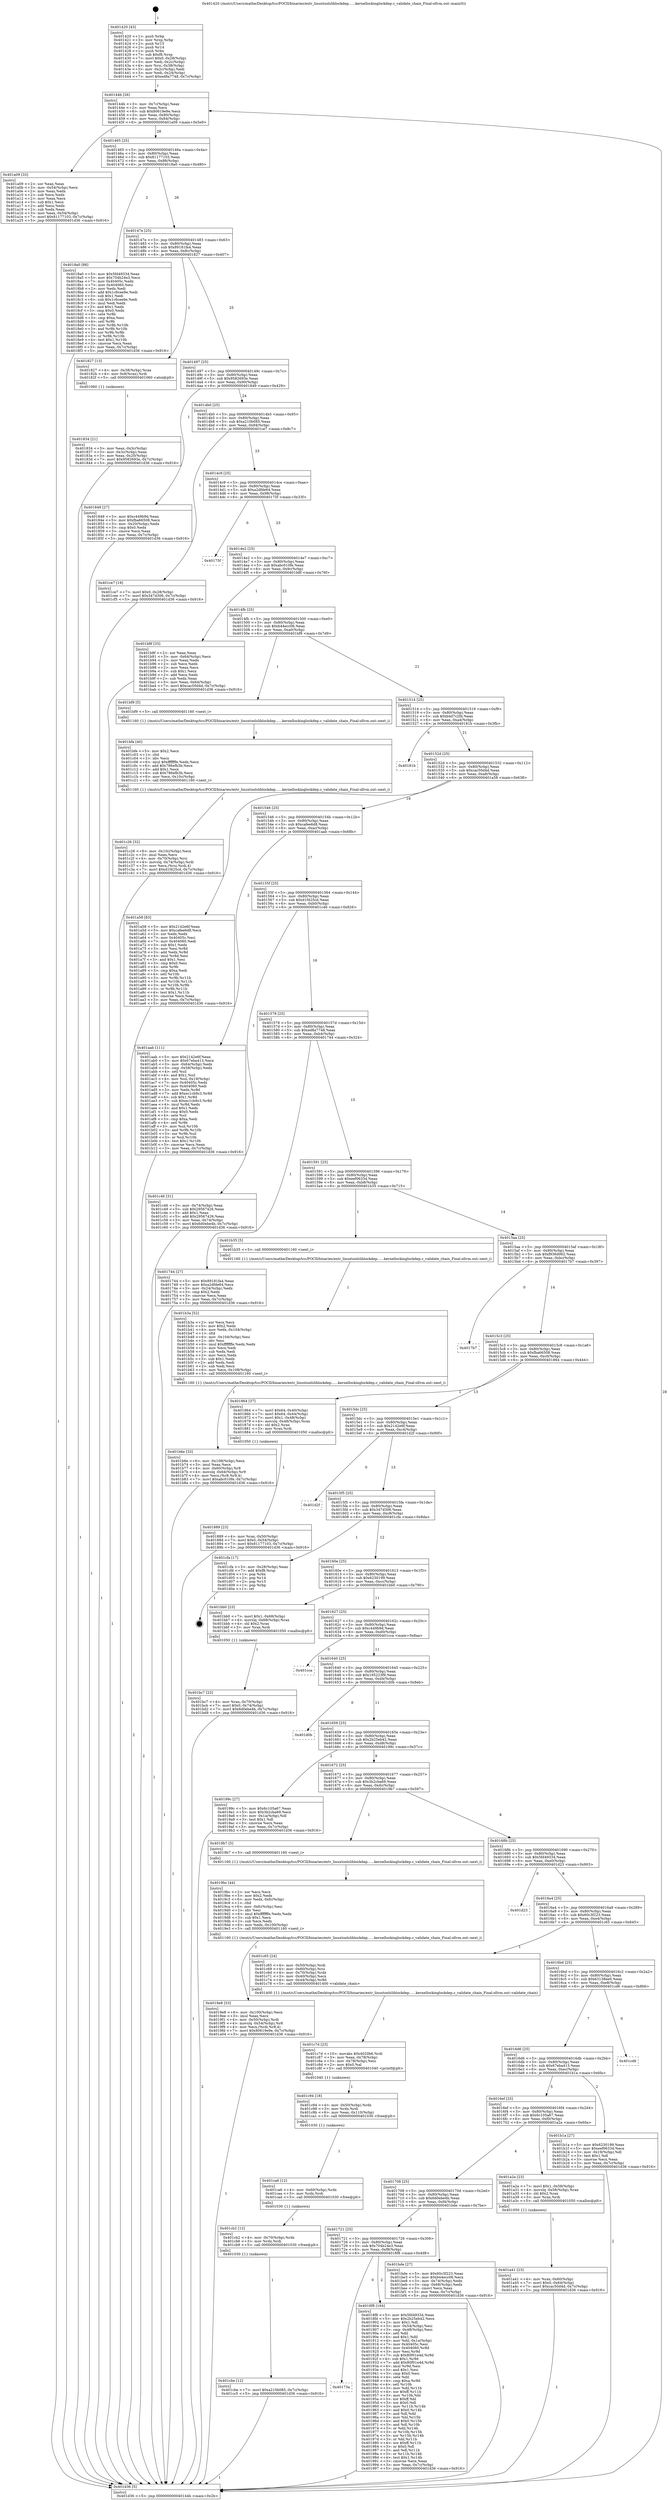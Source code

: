 digraph "0x401420" {
  label = "0x401420 (/mnt/c/Users/mathe/Desktop/tcc/POCII/binaries/extr_linuxtoolsliblockdep......kernellockinglockdep.c_validate_chain_Final-ollvm.out::main(0))"
  labelloc = "t"
  node[shape=record]

  Entry [label="",width=0.3,height=0.3,shape=circle,fillcolor=black,style=filled]
  "0x40144b" [label="{
     0x40144b [26]\l
     | [instrs]\l
     &nbsp;&nbsp;0x40144b \<+3\>: mov -0x7c(%rbp),%eax\l
     &nbsp;&nbsp;0x40144e \<+2\>: mov %eax,%ecx\l
     &nbsp;&nbsp;0x401450 \<+6\>: sub $0x80619e9e,%ecx\l
     &nbsp;&nbsp;0x401456 \<+3\>: mov %eax,-0x80(%rbp)\l
     &nbsp;&nbsp;0x401459 \<+6\>: mov %ecx,-0x84(%rbp)\l
     &nbsp;&nbsp;0x40145f \<+6\>: je 0000000000401a09 \<main+0x5e9\>\l
  }"]
  "0x401a09" [label="{
     0x401a09 [33]\l
     | [instrs]\l
     &nbsp;&nbsp;0x401a09 \<+2\>: xor %eax,%eax\l
     &nbsp;&nbsp;0x401a0b \<+3\>: mov -0x54(%rbp),%ecx\l
     &nbsp;&nbsp;0x401a0e \<+2\>: mov %eax,%edx\l
     &nbsp;&nbsp;0x401a10 \<+2\>: sub %ecx,%edx\l
     &nbsp;&nbsp;0x401a12 \<+2\>: mov %eax,%ecx\l
     &nbsp;&nbsp;0x401a14 \<+3\>: sub $0x1,%ecx\l
     &nbsp;&nbsp;0x401a17 \<+2\>: add %ecx,%edx\l
     &nbsp;&nbsp;0x401a19 \<+2\>: sub %edx,%eax\l
     &nbsp;&nbsp;0x401a1b \<+3\>: mov %eax,-0x54(%rbp)\l
     &nbsp;&nbsp;0x401a1e \<+7\>: movl $0x81177103,-0x7c(%rbp)\l
     &nbsp;&nbsp;0x401a25 \<+5\>: jmp 0000000000401d36 \<main+0x916\>\l
  }"]
  "0x401465" [label="{
     0x401465 [25]\l
     | [instrs]\l
     &nbsp;&nbsp;0x401465 \<+5\>: jmp 000000000040146a \<main+0x4a\>\l
     &nbsp;&nbsp;0x40146a \<+3\>: mov -0x80(%rbp),%eax\l
     &nbsp;&nbsp;0x40146d \<+5\>: sub $0x81177103,%eax\l
     &nbsp;&nbsp;0x401472 \<+6\>: mov %eax,-0x88(%rbp)\l
     &nbsp;&nbsp;0x401478 \<+6\>: je 00000000004018a0 \<main+0x480\>\l
  }"]
  Exit [label="",width=0.3,height=0.3,shape=circle,fillcolor=black,style=filled,peripheries=2]
  "0x4018a0" [label="{
     0x4018a0 [88]\l
     | [instrs]\l
     &nbsp;&nbsp;0x4018a0 \<+5\>: mov $0x5fd49334,%eax\l
     &nbsp;&nbsp;0x4018a5 \<+5\>: mov $0x704b24e3,%ecx\l
     &nbsp;&nbsp;0x4018aa \<+7\>: mov 0x40405c,%edx\l
     &nbsp;&nbsp;0x4018b1 \<+7\>: mov 0x404060,%esi\l
     &nbsp;&nbsp;0x4018b8 \<+2\>: mov %edx,%edi\l
     &nbsp;&nbsp;0x4018ba \<+6\>: add $0x1c6cee9e,%edi\l
     &nbsp;&nbsp;0x4018c0 \<+3\>: sub $0x1,%edi\l
     &nbsp;&nbsp;0x4018c3 \<+6\>: sub $0x1c6cee9e,%edi\l
     &nbsp;&nbsp;0x4018c9 \<+3\>: imul %edi,%edx\l
     &nbsp;&nbsp;0x4018cc \<+3\>: and $0x1,%edx\l
     &nbsp;&nbsp;0x4018cf \<+3\>: cmp $0x0,%edx\l
     &nbsp;&nbsp;0x4018d2 \<+4\>: sete %r8b\l
     &nbsp;&nbsp;0x4018d6 \<+3\>: cmp $0xa,%esi\l
     &nbsp;&nbsp;0x4018d9 \<+4\>: setl %r9b\l
     &nbsp;&nbsp;0x4018dd \<+3\>: mov %r8b,%r10b\l
     &nbsp;&nbsp;0x4018e0 \<+3\>: and %r9b,%r10b\l
     &nbsp;&nbsp;0x4018e3 \<+3\>: xor %r9b,%r8b\l
     &nbsp;&nbsp;0x4018e6 \<+3\>: or %r8b,%r10b\l
     &nbsp;&nbsp;0x4018e9 \<+4\>: test $0x1,%r10b\l
     &nbsp;&nbsp;0x4018ed \<+3\>: cmovne %ecx,%eax\l
     &nbsp;&nbsp;0x4018f0 \<+3\>: mov %eax,-0x7c(%rbp)\l
     &nbsp;&nbsp;0x4018f3 \<+5\>: jmp 0000000000401d36 \<main+0x916\>\l
  }"]
  "0x40147e" [label="{
     0x40147e [25]\l
     | [instrs]\l
     &nbsp;&nbsp;0x40147e \<+5\>: jmp 0000000000401483 \<main+0x63\>\l
     &nbsp;&nbsp;0x401483 \<+3\>: mov -0x80(%rbp),%eax\l
     &nbsp;&nbsp;0x401486 \<+5\>: sub $0x89181fa4,%eax\l
     &nbsp;&nbsp;0x40148b \<+6\>: mov %eax,-0x8c(%rbp)\l
     &nbsp;&nbsp;0x401491 \<+6\>: je 0000000000401827 \<main+0x407\>\l
  }"]
  "0x401cbe" [label="{
     0x401cbe [12]\l
     | [instrs]\l
     &nbsp;&nbsp;0x401cbe \<+7\>: movl $0xa210b085,-0x7c(%rbp)\l
     &nbsp;&nbsp;0x401cc5 \<+5\>: jmp 0000000000401d36 \<main+0x916\>\l
  }"]
  "0x401827" [label="{
     0x401827 [13]\l
     | [instrs]\l
     &nbsp;&nbsp;0x401827 \<+4\>: mov -0x38(%rbp),%rax\l
     &nbsp;&nbsp;0x40182b \<+4\>: mov 0x8(%rax),%rdi\l
     &nbsp;&nbsp;0x40182f \<+5\>: call 0000000000401060 \<atoi@plt\>\l
     | [calls]\l
     &nbsp;&nbsp;0x401060 \{1\} (unknown)\l
  }"]
  "0x401497" [label="{
     0x401497 [25]\l
     | [instrs]\l
     &nbsp;&nbsp;0x401497 \<+5\>: jmp 000000000040149c \<main+0x7c\>\l
     &nbsp;&nbsp;0x40149c \<+3\>: mov -0x80(%rbp),%eax\l
     &nbsp;&nbsp;0x40149f \<+5\>: sub $0x9582693e,%eax\l
     &nbsp;&nbsp;0x4014a4 \<+6\>: mov %eax,-0x90(%rbp)\l
     &nbsp;&nbsp;0x4014aa \<+6\>: je 0000000000401849 \<main+0x429\>\l
  }"]
  "0x401cb2" [label="{
     0x401cb2 [12]\l
     | [instrs]\l
     &nbsp;&nbsp;0x401cb2 \<+4\>: mov -0x70(%rbp),%rdx\l
     &nbsp;&nbsp;0x401cb6 \<+3\>: mov %rdx,%rdi\l
     &nbsp;&nbsp;0x401cb9 \<+5\>: call 0000000000401030 \<free@plt\>\l
     | [calls]\l
     &nbsp;&nbsp;0x401030 \{1\} (unknown)\l
  }"]
  "0x401849" [label="{
     0x401849 [27]\l
     | [instrs]\l
     &nbsp;&nbsp;0x401849 \<+5\>: mov $0xc449b9d,%eax\l
     &nbsp;&nbsp;0x40184e \<+5\>: mov $0xfba66508,%ecx\l
     &nbsp;&nbsp;0x401853 \<+3\>: mov -0x20(%rbp),%edx\l
     &nbsp;&nbsp;0x401856 \<+3\>: cmp $0x0,%edx\l
     &nbsp;&nbsp;0x401859 \<+3\>: cmove %ecx,%eax\l
     &nbsp;&nbsp;0x40185c \<+3\>: mov %eax,-0x7c(%rbp)\l
     &nbsp;&nbsp;0x40185f \<+5\>: jmp 0000000000401d36 \<main+0x916\>\l
  }"]
  "0x4014b0" [label="{
     0x4014b0 [25]\l
     | [instrs]\l
     &nbsp;&nbsp;0x4014b0 \<+5\>: jmp 00000000004014b5 \<main+0x95\>\l
     &nbsp;&nbsp;0x4014b5 \<+3\>: mov -0x80(%rbp),%eax\l
     &nbsp;&nbsp;0x4014b8 \<+5\>: sub $0xa210b085,%eax\l
     &nbsp;&nbsp;0x4014bd \<+6\>: mov %eax,-0x94(%rbp)\l
     &nbsp;&nbsp;0x4014c3 \<+6\>: je 0000000000401ce7 \<main+0x8c7\>\l
  }"]
  "0x401ca6" [label="{
     0x401ca6 [12]\l
     | [instrs]\l
     &nbsp;&nbsp;0x401ca6 \<+4\>: mov -0x60(%rbp),%rdx\l
     &nbsp;&nbsp;0x401caa \<+3\>: mov %rdx,%rdi\l
     &nbsp;&nbsp;0x401cad \<+5\>: call 0000000000401030 \<free@plt\>\l
     | [calls]\l
     &nbsp;&nbsp;0x401030 \{1\} (unknown)\l
  }"]
  "0x401ce7" [label="{
     0x401ce7 [19]\l
     | [instrs]\l
     &nbsp;&nbsp;0x401ce7 \<+7\>: movl $0x0,-0x28(%rbp)\l
     &nbsp;&nbsp;0x401cee \<+7\>: movl $0x347d306,-0x7c(%rbp)\l
     &nbsp;&nbsp;0x401cf5 \<+5\>: jmp 0000000000401d36 \<main+0x916\>\l
  }"]
  "0x4014c9" [label="{
     0x4014c9 [25]\l
     | [instrs]\l
     &nbsp;&nbsp;0x4014c9 \<+5\>: jmp 00000000004014ce \<main+0xae\>\l
     &nbsp;&nbsp;0x4014ce \<+3\>: mov -0x80(%rbp),%eax\l
     &nbsp;&nbsp;0x4014d1 \<+5\>: sub $0xa2dfde64,%eax\l
     &nbsp;&nbsp;0x4014d6 \<+6\>: mov %eax,-0x98(%rbp)\l
     &nbsp;&nbsp;0x4014dc \<+6\>: je 000000000040175f \<main+0x33f\>\l
  }"]
  "0x401c94" [label="{
     0x401c94 [18]\l
     | [instrs]\l
     &nbsp;&nbsp;0x401c94 \<+4\>: mov -0x50(%rbp),%rdx\l
     &nbsp;&nbsp;0x401c98 \<+3\>: mov %rdx,%rdi\l
     &nbsp;&nbsp;0x401c9b \<+6\>: mov %eax,-0x110(%rbp)\l
     &nbsp;&nbsp;0x401ca1 \<+5\>: call 0000000000401030 \<free@plt\>\l
     | [calls]\l
     &nbsp;&nbsp;0x401030 \{1\} (unknown)\l
  }"]
  "0x40175f" [label="{
     0x40175f\l
  }", style=dashed]
  "0x4014e2" [label="{
     0x4014e2 [25]\l
     | [instrs]\l
     &nbsp;&nbsp;0x4014e2 \<+5\>: jmp 00000000004014e7 \<main+0xc7\>\l
     &nbsp;&nbsp;0x4014e7 \<+3\>: mov -0x80(%rbp),%eax\l
     &nbsp;&nbsp;0x4014ea \<+5\>: sub $0xabc010fe,%eax\l
     &nbsp;&nbsp;0x4014ef \<+6\>: mov %eax,-0x9c(%rbp)\l
     &nbsp;&nbsp;0x4014f5 \<+6\>: je 0000000000401b8f \<main+0x76f\>\l
  }"]
  "0x401c7d" [label="{
     0x401c7d [23]\l
     | [instrs]\l
     &nbsp;&nbsp;0x401c7d \<+10\>: movabs $0x4020b6,%rdi\l
     &nbsp;&nbsp;0x401c87 \<+3\>: mov %eax,-0x78(%rbp)\l
     &nbsp;&nbsp;0x401c8a \<+3\>: mov -0x78(%rbp),%esi\l
     &nbsp;&nbsp;0x401c8d \<+2\>: mov $0x0,%al\l
     &nbsp;&nbsp;0x401c8f \<+5\>: call 0000000000401040 \<printf@plt\>\l
     | [calls]\l
     &nbsp;&nbsp;0x401040 \{1\} (unknown)\l
  }"]
  "0x401b8f" [label="{
     0x401b8f [33]\l
     | [instrs]\l
     &nbsp;&nbsp;0x401b8f \<+2\>: xor %eax,%eax\l
     &nbsp;&nbsp;0x401b91 \<+3\>: mov -0x64(%rbp),%ecx\l
     &nbsp;&nbsp;0x401b94 \<+2\>: mov %eax,%edx\l
     &nbsp;&nbsp;0x401b96 \<+2\>: sub %ecx,%edx\l
     &nbsp;&nbsp;0x401b98 \<+2\>: mov %eax,%ecx\l
     &nbsp;&nbsp;0x401b9a \<+3\>: sub $0x1,%ecx\l
     &nbsp;&nbsp;0x401b9d \<+2\>: add %ecx,%edx\l
     &nbsp;&nbsp;0x401b9f \<+2\>: sub %edx,%eax\l
     &nbsp;&nbsp;0x401ba1 \<+3\>: mov %eax,-0x64(%rbp)\l
     &nbsp;&nbsp;0x401ba4 \<+7\>: movl $0xcac50d4d,-0x7c(%rbp)\l
     &nbsp;&nbsp;0x401bab \<+5\>: jmp 0000000000401d36 \<main+0x916\>\l
  }"]
  "0x4014fb" [label="{
     0x4014fb [25]\l
     | [instrs]\l
     &nbsp;&nbsp;0x4014fb \<+5\>: jmp 0000000000401500 \<main+0xe0\>\l
     &nbsp;&nbsp;0x401500 \<+3\>: mov -0x80(%rbp),%eax\l
     &nbsp;&nbsp;0x401503 \<+5\>: sub $0xb44ecc06,%eax\l
     &nbsp;&nbsp;0x401508 \<+6\>: mov %eax,-0xa0(%rbp)\l
     &nbsp;&nbsp;0x40150e \<+6\>: je 0000000000401bf9 \<main+0x7d9\>\l
  }"]
  "0x401c26" [label="{
     0x401c26 [32]\l
     | [instrs]\l
     &nbsp;&nbsp;0x401c26 \<+6\>: mov -0x10c(%rbp),%ecx\l
     &nbsp;&nbsp;0x401c2c \<+3\>: imul %eax,%ecx\l
     &nbsp;&nbsp;0x401c2f \<+4\>: mov -0x70(%rbp),%rsi\l
     &nbsp;&nbsp;0x401c33 \<+4\>: movslq -0x74(%rbp),%rdi\l
     &nbsp;&nbsp;0x401c37 \<+3\>: mov %ecx,(%rsi,%rdi,4)\l
     &nbsp;&nbsp;0x401c3a \<+7\>: movl $0xd1f425cd,-0x7c(%rbp)\l
     &nbsp;&nbsp;0x401c41 \<+5\>: jmp 0000000000401d36 \<main+0x916\>\l
  }"]
  "0x401bf9" [label="{
     0x401bf9 [5]\l
     | [instrs]\l
     &nbsp;&nbsp;0x401bf9 \<+5\>: call 0000000000401160 \<next_i\>\l
     | [calls]\l
     &nbsp;&nbsp;0x401160 \{1\} (/mnt/c/Users/mathe/Desktop/tcc/POCII/binaries/extr_linuxtoolsliblockdep......kernellockinglockdep.c_validate_chain_Final-ollvm.out::next_i)\l
  }"]
  "0x401514" [label="{
     0x401514 [25]\l
     | [instrs]\l
     &nbsp;&nbsp;0x401514 \<+5\>: jmp 0000000000401519 \<main+0xf9\>\l
     &nbsp;&nbsp;0x401519 \<+3\>: mov -0x80(%rbp),%eax\l
     &nbsp;&nbsp;0x40151c \<+5\>: sub $0xb4d7c2fd,%eax\l
     &nbsp;&nbsp;0x401521 \<+6\>: mov %eax,-0xa4(%rbp)\l
     &nbsp;&nbsp;0x401527 \<+6\>: je 000000000040181b \<main+0x3fb\>\l
  }"]
  "0x401bfe" [label="{
     0x401bfe [40]\l
     | [instrs]\l
     &nbsp;&nbsp;0x401bfe \<+5\>: mov $0x2,%ecx\l
     &nbsp;&nbsp;0x401c03 \<+1\>: cltd\l
     &nbsp;&nbsp;0x401c04 \<+2\>: idiv %ecx\l
     &nbsp;&nbsp;0x401c06 \<+6\>: imul $0xfffffffe,%edx,%ecx\l
     &nbsp;&nbsp;0x401c0c \<+6\>: add $0x786efb3b,%ecx\l
     &nbsp;&nbsp;0x401c12 \<+3\>: add $0x1,%ecx\l
     &nbsp;&nbsp;0x401c15 \<+6\>: sub $0x786efb3b,%ecx\l
     &nbsp;&nbsp;0x401c1b \<+6\>: mov %ecx,-0x10c(%rbp)\l
     &nbsp;&nbsp;0x401c21 \<+5\>: call 0000000000401160 \<next_i\>\l
     | [calls]\l
     &nbsp;&nbsp;0x401160 \{1\} (/mnt/c/Users/mathe/Desktop/tcc/POCII/binaries/extr_linuxtoolsliblockdep......kernellockinglockdep.c_validate_chain_Final-ollvm.out::next_i)\l
  }"]
  "0x40181b" [label="{
     0x40181b\l
  }", style=dashed]
  "0x40152d" [label="{
     0x40152d [25]\l
     | [instrs]\l
     &nbsp;&nbsp;0x40152d \<+5\>: jmp 0000000000401532 \<main+0x112\>\l
     &nbsp;&nbsp;0x401532 \<+3\>: mov -0x80(%rbp),%eax\l
     &nbsp;&nbsp;0x401535 \<+5\>: sub $0xcac50d4d,%eax\l
     &nbsp;&nbsp;0x40153a \<+6\>: mov %eax,-0xa8(%rbp)\l
     &nbsp;&nbsp;0x401540 \<+6\>: je 0000000000401a58 \<main+0x638\>\l
  }"]
  "0x401bc7" [label="{
     0x401bc7 [23]\l
     | [instrs]\l
     &nbsp;&nbsp;0x401bc7 \<+4\>: mov %rax,-0x70(%rbp)\l
     &nbsp;&nbsp;0x401bcb \<+7\>: movl $0x0,-0x74(%rbp)\l
     &nbsp;&nbsp;0x401bd2 \<+7\>: movl $0x6d0ebe4b,-0x7c(%rbp)\l
     &nbsp;&nbsp;0x401bd9 \<+5\>: jmp 0000000000401d36 \<main+0x916\>\l
  }"]
  "0x401a58" [label="{
     0x401a58 [83]\l
     | [instrs]\l
     &nbsp;&nbsp;0x401a58 \<+5\>: mov $0x2142e6f,%eax\l
     &nbsp;&nbsp;0x401a5d \<+5\>: mov $0xcafee6d8,%ecx\l
     &nbsp;&nbsp;0x401a62 \<+2\>: xor %edx,%edx\l
     &nbsp;&nbsp;0x401a64 \<+7\>: mov 0x40405c,%esi\l
     &nbsp;&nbsp;0x401a6b \<+7\>: mov 0x404060,%edi\l
     &nbsp;&nbsp;0x401a72 \<+3\>: sub $0x1,%edx\l
     &nbsp;&nbsp;0x401a75 \<+3\>: mov %esi,%r8d\l
     &nbsp;&nbsp;0x401a78 \<+3\>: add %edx,%r8d\l
     &nbsp;&nbsp;0x401a7b \<+4\>: imul %r8d,%esi\l
     &nbsp;&nbsp;0x401a7f \<+3\>: and $0x1,%esi\l
     &nbsp;&nbsp;0x401a82 \<+3\>: cmp $0x0,%esi\l
     &nbsp;&nbsp;0x401a85 \<+4\>: sete %r9b\l
     &nbsp;&nbsp;0x401a89 \<+3\>: cmp $0xa,%edi\l
     &nbsp;&nbsp;0x401a8c \<+4\>: setl %r10b\l
     &nbsp;&nbsp;0x401a90 \<+3\>: mov %r9b,%r11b\l
     &nbsp;&nbsp;0x401a93 \<+3\>: and %r10b,%r11b\l
     &nbsp;&nbsp;0x401a96 \<+3\>: xor %r10b,%r9b\l
     &nbsp;&nbsp;0x401a99 \<+3\>: or %r9b,%r11b\l
     &nbsp;&nbsp;0x401a9c \<+4\>: test $0x1,%r11b\l
     &nbsp;&nbsp;0x401aa0 \<+3\>: cmovne %ecx,%eax\l
     &nbsp;&nbsp;0x401aa3 \<+3\>: mov %eax,-0x7c(%rbp)\l
     &nbsp;&nbsp;0x401aa6 \<+5\>: jmp 0000000000401d36 \<main+0x916\>\l
  }"]
  "0x401546" [label="{
     0x401546 [25]\l
     | [instrs]\l
     &nbsp;&nbsp;0x401546 \<+5\>: jmp 000000000040154b \<main+0x12b\>\l
     &nbsp;&nbsp;0x40154b \<+3\>: mov -0x80(%rbp),%eax\l
     &nbsp;&nbsp;0x40154e \<+5\>: sub $0xcafee6d8,%eax\l
     &nbsp;&nbsp;0x401553 \<+6\>: mov %eax,-0xac(%rbp)\l
     &nbsp;&nbsp;0x401559 \<+6\>: je 0000000000401aab \<main+0x68b\>\l
  }"]
  "0x401b6e" [label="{
     0x401b6e [33]\l
     | [instrs]\l
     &nbsp;&nbsp;0x401b6e \<+6\>: mov -0x108(%rbp),%ecx\l
     &nbsp;&nbsp;0x401b74 \<+3\>: imul %eax,%ecx\l
     &nbsp;&nbsp;0x401b77 \<+4\>: mov -0x60(%rbp),%r8\l
     &nbsp;&nbsp;0x401b7b \<+4\>: movslq -0x64(%rbp),%r9\l
     &nbsp;&nbsp;0x401b7f \<+4\>: mov %ecx,(%r8,%r9,4)\l
     &nbsp;&nbsp;0x401b83 \<+7\>: movl $0xabc010fe,-0x7c(%rbp)\l
     &nbsp;&nbsp;0x401b8a \<+5\>: jmp 0000000000401d36 \<main+0x916\>\l
  }"]
  "0x401aab" [label="{
     0x401aab [111]\l
     | [instrs]\l
     &nbsp;&nbsp;0x401aab \<+5\>: mov $0x2142e6f,%eax\l
     &nbsp;&nbsp;0x401ab0 \<+5\>: mov $0x67eba413,%ecx\l
     &nbsp;&nbsp;0x401ab5 \<+3\>: mov -0x64(%rbp),%edx\l
     &nbsp;&nbsp;0x401ab8 \<+3\>: cmp -0x58(%rbp),%edx\l
     &nbsp;&nbsp;0x401abb \<+4\>: setl %sil\l
     &nbsp;&nbsp;0x401abf \<+4\>: and $0x1,%sil\l
     &nbsp;&nbsp;0x401ac3 \<+4\>: mov %sil,-0x19(%rbp)\l
     &nbsp;&nbsp;0x401ac7 \<+7\>: mov 0x40405c,%edx\l
     &nbsp;&nbsp;0x401ace \<+7\>: mov 0x404060,%edi\l
     &nbsp;&nbsp;0x401ad5 \<+3\>: mov %edx,%r8d\l
     &nbsp;&nbsp;0x401ad8 \<+7\>: add $0xec1cb9c3,%r8d\l
     &nbsp;&nbsp;0x401adf \<+4\>: sub $0x1,%r8d\l
     &nbsp;&nbsp;0x401ae3 \<+7\>: sub $0xec1cb9c3,%r8d\l
     &nbsp;&nbsp;0x401aea \<+4\>: imul %r8d,%edx\l
     &nbsp;&nbsp;0x401aee \<+3\>: and $0x1,%edx\l
     &nbsp;&nbsp;0x401af1 \<+3\>: cmp $0x0,%edx\l
     &nbsp;&nbsp;0x401af4 \<+4\>: sete %sil\l
     &nbsp;&nbsp;0x401af8 \<+3\>: cmp $0xa,%edi\l
     &nbsp;&nbsp;0x401afb \<+4\>: setl %r9b\l
     &nbsp;&nbsp;0x401aff \<+3\>: mov %sil,%r10b\l
     &nbsp;&nbsp;0x401b02 \<+3\>: and %r9b,%r10b\l
     &nbsp;&nbsp;0x401b05 \<+3\>: xor %r9b,%sil\l
     &nbsp;&nbsp;0x401b08 \<+3\>: or %sil,%r10b\l
     &nbsp;&nbsp;0x401b0b \<+4\>: test $0x1,%r10b\l
     &nbsp;&nbsp;0x401b0f \<+3\>: cmovne %ecx,%eax\l
     &nbsp;&nbsp;0x401b12 \<+3\>: mov %eax,-0x7c(%rbp)\l
     &nbsp;&nbsp;0x401b15 \<+5\>: jmp 0000000000401d36 \<main+0x916\>\l
  }"]
  "0x40155f" [label="{
     0x40155f [25]\l
     | [instrs]\l
     &nbsp;&nbsp;0x40155f \<+5\>: jmp 0000000000401564 \<main+0x144\>\l
     &nbsp;&nbsp;0x401564 \<+3\>: mov -0x80(%rbp),%eax\l
     &nbsp;&nbsp;0x401567 \<+5\>: sub $0xd1f425cd,%eax\l
     &nbsp;&nbsp;0x40156c \<+6\>: mov %eax,-0xb0(%rbp)\l
     &nbsp;&nbsp;0x401572 \<+6\>: je 0000000000401c46 \<main+0x826\>\l
  }"]
  "0x401b3a" [label="{
     0x401b3a [52]\l
     | [instrs]\l
     &nbsp;&nbsp;0x401b3a \<+2\>: xor %ecx,%ecx\l
     &nbsp;&nbsp;0x401b3c \<+5\>: mov $0x2,%edx\l
     &nbsp;&nbsp;0x401b41 \<+6\>: mov %edx,-0x104(%rbp)\l
     &nbsp;&nbsp;0x401b47 \<+1\>: cltd\l
     &nbsp;&nbsp;0x401b48 \<+6\>: mov -0x104(%rbp),%esi\l
     &nbsp;&nbsp;0x401b4e \<+2\>: idiv %esi\l
     &nbsp;&nbsp;0x401b50 \<+6\>: imul $0xfffffffe,%edx,%edx\l
     &nbsp;&nbsp;0x401b56 \<+2\>: mov %ecx,%edi\l
     &nbsp;&nbsp;0x401b58 \<+2\>: sub %edx,%edi\l
     &nbsp;&nbsp;0x401b5a \<+2\>: mov %ecx,%edx\l
     &nbsp;&nbsp;0x401b5c \<+3\>: sub $0x1,%edx\l
     &nbsp;&nbsp;0x401b5f \<+2\>: add %edx,%edi\l
     &nbsp;&nbsp;0x401b61 \<+2\>: sub %edi,%ecx\l
     &nbsp;&nbsp;0x401b63 \<+6\>: mov %ecx,-0x108(%rbp)\l
     &nbsp;&nbsp;0x401b69 \<+5\>: call 0000000000401160 \<next_i\>\l
     | [calls]\l
     &nbsp;&nbsp;0x401160 \{1\} (/mnt/c/Users/mathe/Desktop/tcc/POCII/binaries/extr_linuxtoolsliblockdep......kernellockinglockdep.c_validate_chain_Final-ollvm.out::next_i)\l
  }"]
  "0x401c46" [label="{
     0x401c46 [31]\l
     | [instrs]\l
     &nbsp;&nbsp;0x401c46 \<+3\>: mov -0x74(%rbp),%eax\l
     &nbsp;&nbsp;0x401c49 \<+5\>: sub $0x29567426,%eax\l
     &nbsp;&nbsp;0x401c4e \<+3\>: add $0x1,%eax\l
     &nbsp;&nbsp;0x401c51 \<+5\>: add $0x29567426,%eax\l
     &nbsp;&nbsp;0x401c56 \<+3\>: mov %eax,-0x74(%rbp)\l
     &nbsp;&nbsp;0x401c59 \<+7\>: movl $0x6d0ebe4b,-0x7c(%rbp)\l
     &nbsp;&nbsp;0x401c60 \<+5\>: jmp 0000000000401d36 \<main+0x916\>\l
  }"]
  "0x401578" [label="{
     0x401578 [25]\l
     | [instrs]\l
     &nbsp;&nbsp;0x401578 \<+5\>: jmp 000000000040157d \<main+0x15d\>\l
     &nbsp;&nbsp;0x40157d \<+3\>: mov -0x80(%rbp),%eax\l
     &nbsp;&nbsp;0x401580 \<+5\>: sub $0xed8a7748,%eax\l
     &nbsp;&nbsp;0x401585 \<+6\>: mov %eax,-0xb4(%rbp)\l
     &nbsp;&nbsp;0x40158b \<+6\>: je 0000000000401744 \<main+0x324\>\l
  }"]
  "0x401a41" [label="{
     0x401a41 [23]\l
     | [instrs]\l
     &nbsp;&nbsp;0x401a41 \<+4\>: mov %rax,-0x60(%rbp)\l
     &nbsp;&nbsp;0x401a45 \<+7\>: movl $0x0,-0x64(%rbp)\l
     &nbsp;&nbsp;0x401a4c \<+7\>: movl $0xcac50d4d,-0x7c(%rbp)\l
     &nbsp;&nbsp;0x401a53 \<+5\>: jmp 0000000000401d36 \<main+0x916\>\l
  }"]
  "0x401744" [label="{
     0x401744 [27]\l
     | [instrs]\l
     &nbsp;&nbsp;0x401744 \<+5\>: mov $0x89181fa4,%eax\l
     &nbsp;&nbsp;0x401749 \<+5\>: mov $0xa2dfde64,%ecx\l
     &nbsp;&nbsp;0x40174e \<+3\>: mov -0x24(%rbp),%edx\l
     &nbsp;&nbsp;0x401751 \<+3\>: cmp $0x2,%edx\l
     &nbsp;&nbsp;0x401754 \<+3\>: cmovne %ecx,%eax\l
     &nbsp;&nbsp;0x401757 \<+3\>: mov %eax,-0x7c(%rbp)\l
     &nbsp;&nbsp;0x40175a \<+5\>: jmp 0000000000401d36 \<main+0x916\>\l
  }"]
  "0x401591" [label="{
     0x401591 [25]\l
     | [instrs]\l
     &nbsp;&nbsp;0x401591 \<+5\>: jmp 0000000000401596 \<main+0x176\>\l
     &nbsp;&nbsp;0x401596 \<+3\>: mov -0x80(%rbp),%eax\l
     &nbsp;&nbsp;0x401599 \<+5\>: sub $0xeef06334,%eax\l
     &nbsp;&nbsp;0x40159e \<+6\>: mov %eax,-0xb8(%rbp)\l
     &nbsp;&nbsp;0x4015a4 \<+6\>: je 0000000000401b35 \<main+0x715\>\l
  }"]
  "0x401d36" [label="{
     0x401d36 [5]\l
     | [instrs]\l
     &nbsp;&nbsp;0x401d36 \<+5\>: jmp 000000000040144b \<main+0x2b\>\l
  }"]
  "0x401420" [label="{
     0x401420 [43]\l
     | [instrs]\l
     &nbsp;&nbsp;0x401420 \<+1\>: push %rbp\l
     &nbsp;&nbsp;0x401421 \<+3\>: mov %rsp,%rbp\l
     &nbsp;&nbsp;0x401424 \<+2\>: push %r15\l
     &nbsp;&nbsp;0x401426 \<+2\>: push %r14\l
     &nbsp;&nbsp;0x401428 \<+1\>: push %rbx\l
     &nbsp;&nbsp;0x401429 \<+7\>: sub $0xf8,%rsp\l
     &nbsp;&nbsp;0x401430 \<+7\>: movl $0x0,-0x28(%rbp)\l
     &nbsp;&nbsp;0x401437 \<+3\>: mov %edi,-0x2c(%rbp)\l
     &nbsp;&nbsp;0x40143a \<+4\>: mov %rsi,-0x38(%rbp)\l
     &nbsp;&nbsp;0x40143e \<+3\>: mov -0x2c(%rbp),%edi\l
     &nbsp;&nbsp;0x401441 \<+3\>: mov %edi,-0x24(%rbp)\l
     &nbsp;&nbsp;0x401444 \<+7\>: movl $0xed8a7748,-0x7c(%rbp)\l
  }"]
  "0x401834" [label="{
     0x401834 [21]\l
     | [instrs]\l
     &nbsp;&nbsp;0x401834 \<+3\>: mov %eax,-0x3c(%rbp)\l
     &nbsp;&nbsp;0x401837 \<+3\>: mov -0x3c(%rbp),%eax\l
     &nbsp;&nbsp;0x40183a \<+3\>: mov %eax,-0x20(%rbp)\l
     &nbsp;&nbsp;0x40183d \<+7\>: movl $0x9582693e,-0x7c(%rbp)\l
     &nbsp;&nbsp;0x401844 \<+5\>: jmp 0000000000401d36 \<main+0x916\>\l
  }"]
  "0x4019e8" [label="{
     0x4019e8 [33]\l
     | [instrs]\l
     &nbsp;&nbsp;0x4019e8 \<+6\>: mov -0x100(%rbp),%ecx\l
     &nbsp;&nbsp;0x4019ee \<+3\>: imul %eax,%ecx\l
     &nbsp;&nbsp;0x4019f1 \<+4\>: mov -0x50(%rbp),%rdi\l
     &nbsp;&nbsp;0x4019f5 \<+4\>: movslq -0x54(%rbp),%r8\l
     &nbsp;&nbsp;0x4019f9 \<+4\>: mov %ecx,(%rdi,%r8,4)\l
     &nbsp;&nbsp;0x4019fd \<+7\>: movl $0x80619e9e,-0x7c(%rbp)\l
     &nbsp;&nbsp;0x401a04 \<+5\>: jmp 0000000000401d36 \<main+0x916\>\l
  }"]
  "0x401b35" [label="{
     0x401b35 [5]\l
     | [instrs]\l
     &nbsp;&nbsp;0x401b35 \<+5\>: call 0000000000401160 \<next_i\>\l
     | [calls]\l
     &nbsp;&nbsp;0x401160 \{1\} (/mnt/c/Users/mathe/Desktop/tcc/POCII/binaries/extr_linuxtoolsliblockdep......kernellockinglockdep.c_validate_chain_Final-ollvm.out::next_i)\l
  }"]
  "0x4015aa" [label="{
     0x4015aa [25]\l
     | [instrs]\l
     &nbsp;&nbsp;0x4015aa \<+5\>: jmp 00000000004015af \<main+0x18f\>\l
     &nbsp;&nbsp;0x4015af \<+3\>: mov -0x80(%rbp),%eax\l
     &nbsp;&nbsp;0x4015b2 \<+5\>: sub $0xf936d062,%eax\l
     &nbsp;&nbsp;0x4015b7 \<+6\>: mov %eax,-0xbc(%rbp)\l
     &nbsp;&nbsp;0x4015bd \<+6\>: je 00000000004017b7 \<main+0x397\>\l
  }"]
  "0x4019bc" [label="{
     0x4019bc [44]\l
     | [instrs]\l
     &nbsp;&nbsp;0x4019bc \<+2\>: xor %ecx,%ecx\l
     &nbsp;&nbsp;0x4019be \<+5\>: mov $0x2,%edx\l
     &nbsp;&nbsp;0x4019c3 \<+6\>: mov %edx,-0xfc(%rbp)\l
     &nbsp;&nbsp;0x4019c9 \<+1\>: cltd\l
     &nbsp;&nbsp;0x4019ca \<+6\>: mov -0xfc(%rbp),%esi\l
     &nbsp;&nbsp;0x4019d0 \<+2\>: idiv %esi\l
     &nbsp;&nbsp;0x4019d2 \<+6\>: imul $0xfffffffe,%edx,%edx\l
     &nbsp;&nbsp;0x4019d8 \<+3\>: sub $0x1,%ecx\l
     &nbsp;&nbsp;0x4019db \<+2\>: sub %ecx,%edx\l
     &nbsp;&nbsp;0x4019dd \<+6\>: mov %edx,-0x100(%rbp)\l
     &nbsp;&nbsp;0x4019e3 \<+5\>: call 0000000000401160 \<next_i\>\l
     | [calls]\l
     &nbsp;&nbsp;0x401160 \{1\} (/mnt/c/Users/mathe/Desktop/tcc/POCII/binaries/extr_linuxtoolsliblockdep......kernellockinglockdep.c_validate_chain_Final-ollvm.out::next_i)\l
  }"]
  "0x4017b7" [label="{
     0x4017b7\l
  }", style=dashed]
  "0x4015c3" [label="{
     0x4015c3 [25]\l
     | [instrs]\l
     &nbsp;&nbsp;0x4015c3 \<+5\>: jmp 00000000004015c8 \<main+0x1a8\>\l
     &nbsp;&nbsp;0x4015c8 \<+3\>: mov -0x80(%rbp),%eax\l
     &nbsp;&nbsp;0x4015cb \<+5\>: sub $0xfba66508,%eax\l
     &nbsp;&nbsp;0x4015d0 \<+6\>: mov %eax,-0xc0(%rbp)\l
     &nbsp;&nbsp;0x4015d6 \<+6\>: je 0000000000401864 \<main+0x444\>\l
  }"]
  "0x40173a" [label="{
     0x40173a\l
  }", style=dashed]
  "0x401864" [label="{
     0x401864 [37]\l
     | [instrs]\l
     &nbsp;&nbsp;0x401864 \<+7\>: movl $0x64,-0x40(%rbp)\l
     &nbsp;&nbsp;0x40186b \<+7\>: movl $0x64,-0x44(%rbp)\l
     &nbsp;&nbsp;0x401872 \<+7\>: movl $0x1,-0x48(%rbp)\l
     &nbsp;&nbsp;0x401879 \<+4\>: movslq -0x48(%rbp),%rax\l
     &nbsp;&nbsp;0x40187d \<+4\>: shl $0x2,%rax\l
     &nbsp;&nbsp;0x401881 \<+3\>: mov %rax,%rdi\l
     &nbsp;&nbsp;0x401884 \<+5\>: call 0000000000401050 \<malloc@plt\>\l
     | [calls]\l
     &nbsp;&nbsp;0x401050 \{1\} (unknown)\l
  }"]
  "0x4015dc" [label="{
     0x4015dc [25]\l
     | [instrs]\l
     &nbsp;&nbsp;0x4015dc \<+5\>: jmp 00000000004015e1 \<main+0x1c1\>\l
     &nbsp;&nbsp;0x4015e1 \<+3\>: mov -0x80(%rbp),%eax\l
     &nbsp;&nbsp;0x4015e4 \<+5\>: sub $0x2142e6f,%eax\l
     &nbsp;&nbsp;0x4015e9 \<+6\>: mov %eax,-0xc4(%rbp)\l
     &nbsp;&nbsp;0x4015ef \<+6\>: je 0000000000401d2f \<main+0x90f\>\l
  }"]
  "0x401889" [label="{
     0x401889 [23]\l
     | [instrs]\l
     &nbsp;&nbsp;0x401889 \<+4\>: mov %rax,-0x50(%rbp)\l
     &nbsp;&nbsp;0x40188d \<+7\>: movl $0x0,-0x54(%rbp)\l
     &nbsp;&nbsp;0x401894 \<+7\>: movl $0x81177103,-0x7c(%rbp)\l
     &nbsp;&nbsp;0x40189b \<+5\>: jmp 0000000000401d36 \<main+0x916\>\l
  }"]
  "0x4018f8" [label="{
     0x4018f8 [164]\l
     | [instrs]\l
     &nbsp;&nbsp;0x4018f8 \<+5\>: mov $0x5fd49334,%eax\l
     &nbsp;&nbsp;0x4018fd \<+5\>: mov $0x2b25eb42,%ecx\l
     &nbsp;&nbsp;0x401902 \<+2\>: mov $0x1,%dl\l
     &nbsp;&nbsp;0x401904 \<+3\>: mov -0x54(%rbp),%esi\l
     &nbsp;&nbsp;0x401907 \<+3\>: cmp -0x48(%rbp),%esi\l
     &nbsp;&nbsp;0x40190a \<+4\>: setl %dil\l
     &nbsp;&nbsp;0x40190e \<+4\>: and $0x1,%dil\l
     &nbsp;&nbsp;0x401912 \<+4\>: mov %dil,-0x1a(%rbp)\l
     &nbsp;&nbsp;0x401916 \<+7\>: mov 0x40405c,%esi\l
     &nbsp;&nbsp;0x40191d \<+8\>: mov 0x404060,%r8d\l
     &nbsp;&nbsp;0x401925 \<+3\>: mov %esi,%r9d\l
     &nbsp;&nbsp;0x401928 \<+7\>: sub $0x80f01e4d,%r9d\l
     &nbsp;&nbsp;0x40192f \<+4\>: sub $0x1,%r9d\l
     &nbsp;&nbsp;0x401933 \<+7\>: add $0x80f01e4d,%r9d\l
     &nbsp;&nbsp;0x40193a \<+4\>: imul %r9d,%esi\l
     &nbsp;&nbsp;0x40193e \<+3\>: and $0x1,%esi\l
     &nbsp;&nbsp;0x401941 \<+3\>: cmp $0x0,%esi\l
     &nbsp;&nbsp;0x401944 \<+4\>: sete %dil\l
     &nbsp;&nbsp;0x401948 \<+4\>: cmp $0xa,%r8d\l
     &nbsp;&nbsp;0x40194c \<+4\>: setl %r10b\l
     &nbsp;&nbsp;0x401950 \<+3\>: mov %dil,%r11b\l
     &nbsp;&nbsp;0x401953 \<+4\>: xor $0xff,%r11b\l
     &nbsp;&nbsp;0x401957 \<+3\>: mov %r10b,%bl\l
     &nbsp;&nbsp;0x40195a \<+3\>: xor $0xff,%bl\l
     &nbsp;&nbsp;0x40195d \<+3\>: xor $0x0,%dl\l
     &nbsp;&nbsp;0x401960 \<+3\>: mov %r11b,%r14b\l
     &nbsp;&nbsp;0x401963 \<+4\>: and $0x0,%r14b\l
     &nbsp;&nbsp;0x401967 \<+3\>: and %dl,%dil\l
     &nbsp;&nbsp;0x40196a \<+3\>: mov %bl,%r15b\l
     &nbsp;&nbsp;0x40196d \<+4\>: and $0x0,%r15b\l
     &nbsp;&nbsp;0x401971 \<+3\>: and %dl,%r10b\l
     &nbsp;&nbsp;0x401974 \<+3\>: or %dil,%r14b\l
     &nbsp;&nbsp;0x401977 \<+3\>: or %r10b,%r15b\l
     &nbsp;&nbsp;0x40197a \<+3\>: xor %r15b,%r14b\l
     &nbsp;&nbsp;0x40197d \<+3\>: or %bl,%r11b\l
     &nbsp;&nbsp;0x401980 \<+4\>: xor $0xff,%r11b\l
     &nbsp;&nbsp;0x401984 \<+3\>: or $0x0,%dl\l
     &nbsp;&nbsp;0x401987 \<+3\>: and %dl,%r11b\l
     &nbsp;&nbsp;0x40198a \<+3\>: or %r11b,%r14b\l
     &nbsp;&nbsp;0x40198d \<+4\>: test $0x1,%r14b\l
     &nbsp;&nbsp;0x401991 \<+3\>: cmovne %ecx,%eax\l
     &nbsp;&nbsp;0x401994 \<+3\>: mov %eax,-0x7c(%rbp)\l
     &nbsp;&nbsp;0x401997 \<+5\>: jmp 0000000000401d36 \<main+0x916\>\l
  }"]
  "0x401d2f" [label="{
     0x401d2f\l
  }", style=dashed]
  "0x4015f5" [label="{
     0x4015f5 [25]\l
     | [instrs]\l
     &nbsp;&nbsp;0x4015f5 \<+5\>: jmp 00000000004015fa \<main+0x1da\>\l
     &nbsp;&nbsp;0x4015fa \<+3\>: mov -0x80(%rbp),%eax\l
     &nbsp;&nbsp;0x4015fd \<+5\>: sub $0x347d306,%eax\l
     &nbsp;&nbsp;0x401602 \<+6\>: mov %eax,-0xc8(%rbp)\l
     &nbsp;&nbsp;0x401608 \<+6\>: je 0000000000401cfa \<main+0x8da\>\l
  }"]
  "0x401721" [label="{
     0x401721 [25]\l
     | [instrs]\l
     &nbsp;&nbsp;0x401721 \<+5\>: jmp 0000000000401726 \<main+0x306\>\l
     &nbsp;&nbsp;0x401726 \<+3\>: mov -0x80(%rbp),%eax\l
     &nbsp;&nbsp;0x401729 \<+5\>: sub $0x704b24e3,%eax\l
     &nbsp;&nbsp;0x40172e \<+6\>: mov %eax,-0xf8(%rbp)\l
     &nbsp;&nbsp;0x401734 \<+6\>: je 00000000004018f8 \<main+0x4d8\>\l
  }"]
  "0x401cfa" [label="{
     0x401cfa [17]\l
     | [instrs]\l
     &nbsp;&nbsp;0x401cfa \<+3\>: mov -0x28(%rbp),%eax\l
     &nbsp;&nbsp;0x401cfd \<+7\>: add $0xf8,%rsp\l
     &nbsp;&nbsp;0x401d04 \<+1\>: pop %rbx\l
     &nbsp;&nbsp;0x401d05 \<+2\>: pop %r14\l
     &nbsp;&nbsp;0x401d07 \<+2\>: pop %r15\l
     &nbsp;&nbsp;0x401d09 \<+1\>: pop %rbp\l
     &nbsp;&nbsp;0x401d0a \<+1\>: ret\l
  }"]
  "0x40160e" [label="{
     0x40160e [25]\l
     | [instrs]\l
     &nbsp;&nbsp;0x40160e \<+5\>: jmp 0000000000401613 \<main+0x1f3\>\l
     &nbsp;&nbsp;0x401613 \<+3\>: mov -0x80(%rbp),%eax\l
     &nbsp;&nbsp;0x401616 \<+5\>: sub $0x6230199,%eax\l
     &nbsp;&nbsp;0x40161b \<+6\>: mov %eax,-0xcc(%rbp)\l
     &nbsp;&nbsp;0x401621 \<+6\>: je 0000000000401bb0 \<main+0x790\>\l
  }"]
  "0x401bde" [label="{
     0x401bde [27]\l
     | [instrs]\l
     &nbsp;&nbsp;0x401bde \<+5\>: mov $0x60c3f223,%eax\l
     &nbsp;&nbsp;0x401be3 \<+5\>: mov $0xb44ecc06,%ecx\l
     &nbsp;&nbsp;0x401be8 \<+3\>: mov -0x74(%rbp),%edx\l
     &nbsp;&nbsp;0x401beb \<+3\>: cmp -0x68(%rbp),%edx\l
     &nbsp;&nbsp;0x401bee \<+3\>: cmovl %ecx,%eax\l
     &nbsp;&nbsp;0x401bf1 \<+3\>: mov %eax,-0x7c(%rbp)\l
     &nbsp;&nbsp;0x401bf4 \<+5\>: jmp 0000000000401d36 \<main+0x916\>\l
  }"]
  "0x401bb0" [label="{
     0x401bb0 [23]\l
     | [instrs]\l
     &nbsp;&nbsp;0x401bb0 \<+7\>: movl $0x1,-0x68(%rbp)\l
     &nbsp;&nbsp;0x401bb7 \<+4\>: movslq -0x68(%rbp),%rax\l
     &nbsp;&nbsp;0x401bbb \<+4\>: shl $0x2,%rax\l
     &nbsp;&nbsp;0x401bbf \<+3\>: mov %rax,%rdi\l
     &nbsp;&nbsp;0x401bc2 \<+5\>: call 0000000000401050 \<malloc@plt\>\l
     | [calls]\l
     &nbsp;&nbsp;0x401050 \{1\} (unknown)\l
  }"]
  "0x401627" [label="{
     0x401627 [25]\l
     | [instrs]\l
     &nbsp;&nbsp;0x401627 \<+5\>: jmp 000000000040162c \<main+0x20c\>\l
     &nbsp;&nbsp;0x40162c \<+3\>: mov -0x80(%rbp),%eax\l
     &nbsp;&nbsp;0x40162f \<+5\>: sub $0xc449b9d,%eax\l
     &nbsp;&nbsp;0x401634 \<+6\>: mov %eax,-0xd0(%rbp)\l
     &nbsp;&nbsp;0x40163a \<+6\>: je 0000000000401cca \<main+0x8aa\>\l
  }"]
  "0x401708" [label="{
     0x401708 [25]\l
     | [instrs]\l
     &nbsp;&nbsp;0x401708 \<+5\>: jmp 000000000040170d \<main+0x2ed\>\l
     &nbsp;&nbsp;0x40170d \<+3\>: mov -0x80(%rbp),%eax\l
     &nbsp;&nbsp;0x401710 \<+5\>: sub $0x6d0ebe4b,%eax\l
     &nbsp;&nbsp;0x401715 \<+6\>: mov %eax,-0xf4(%rbp)\l
     &nbsp;&nbsp;0x40171b \<+6\>: je 0000000000401bde \<main+0x7be\>\l
  }"]
  "0x401cca" [label="{
     0x401cca\l
  }", style=dashed]
  "0x401640" [label="{
     0x401640 [25]\l
     | [instrs]\l
     &nbsp;&nbsp;0x401640 \<+5\>: jmp 0000000000401645 \<main+0x225\>\l
     &nbsp;&nbsp;0x401645 \<+3\>: mov -0x80(%rbp),%eax\l
     &nbsp;&nbsp;0x401648 \<+5\>: sub $0x195223f9,%eax\l
     &nbsp;&nbsp;0x40164d \<+6\>: mov %eax,-0xd4(%rbp)\l
     &nbsp;&nbsp;0x401653 \<+6\>: je 0000000000401d0b \<main+0x8eb\>\l
  }"]
  "0x401a2a" [label="{
     0x401a2a [23]\l
     | [instrs]\l
     &nbsp;&nbsp;0x401a2a \<+7\>: movl $0x1,-0x58(%rbp)\l
     &nbsp;&nbsp;0x401a31 \<+4\>: movslq -0x58(%rbp),%rax\l
     &nbsp;&nbsp;0x401a35 \<+4\>: shl $0x2,%rax\l
     &nbsp;&nbsp;0x401a39 \<+3\>: mov %rax,%rdi\l
     &nbsp;&nbsp;0x401a3c \<+5\>: call 0000000000401050 \<malloc@plt\>\l
     | [calls]\l
     &nbsp;&nbsp;0x401050 \{1\} (unknown)\l
  }"]
  "0x401d0b" [label="{
     0x401d0b\l
  }", style=dashed]
  "0x401659" [label="{
     0x401659 [25]\l
     | [instrs]\l
     &nbsp;&nbsp;0x401659 \<+5\>: jmp 000000000040165e \<main+0x23e\>\l
     &nbsp;&nbsp;0x40165e \<+3\>: mov -0x80(%rbp),%eax\l
     &nbsp;&nbsp;0x401661 \<+5\>: sub $0x2b25eb42,%eax\l
     &nbsp;&nbsp;0x401666 \<+6\>: mov %eax,-0xd8(%rbp)\l
     &nbsp;&nbsp;0x40166c \<+6\>: je 000000000040199c \<main+0x57c\>\l
  }"]
  "0x4016ef" [label="{
     0x4016ef [25]\l
     | [instrs]\l
     &nbsp;&nbsp;0x4016ef \<+5\>: jmp 00000000004016f4 \<main+0x2d4\>\l
     &nbsp;&nbsp;0x4016f4 \<+3\>: mov -0x80(%rbp),%eax\l
     &nbsp;&nbsp;0x4016f7 \<+5\>: sub $0x6c105a67,%eax\l
     &nbsp;&nbsp;0x4016fc \<+6\>: mov %eax,-0xf0(%rbp)\l
     &nbsp;&nbsp;0x401702 \<+6\>: je 0000000000401a2a \<main+0x60a\>\l
  }"]
  "0x40199c" [label="{
     0x40199c [27]\l
     | [instrs]\l
     &nbsp;&nbsp;0x40199c \<+5\>: mov $0x6c105a67,%eax\l
     &nbsp;&nbsp;0x4019a1 \<+5\>: mov $0x3b2cba69,%ecx\l
     &nbsp;&nbsp;0x4019a6 \<+3\>: mov -0x1a(%rbp),%dl\l
     &nbsp;&nbsp;0x4019a9 \<+3\>: test $0x1,%dl\l
     &nbsp;&nbsp;0x4019ac \<+3\>: cmovne %ecx,%eax\l
     &nbsp;&nbsp;0x4019af \<+3\>: mov %eax,-0x7c(%rbp)\l
     &nbsp;&nbsp;0x4019b2 \<+5\>: jmp 0000000000401d36 \<main+0x916\>\l
  }"]
  "0x401672" [label="{
     0x401672 [25]\l
     | [instrs]\l
     &nbsp;&nbsp;0x401672 \<+5\>: jmp 0000000000401677 \<main+0x257\>\l
     &nbsp;&nbsp;0x401677 \<+3\>: mov -0x80(%rbp),%eax\l
     &nbsp;&nbsp;0x40167a \<+5\>: sub $0x3b2cba69,%eax\l
     &nbsp;&nbsp;0x40167f \<+6\>: mov %eax,-0xdc(%rbp)\l
     &nbsp;&nbsp;0x401685 \<+6\>: je 00000000004019b7 \<main+0x597\>\l
  }"]
  "0x401b1a" [label="{
     0x401b1a [27]\l
     | [instrs]\l
     &nbsp;&nbsp;0x401b1a \<+5\>: mov $0x6230199,%eax\l
     &nbsp;&nbsp;0x401b1f \<+5\>: mov $0xeef06334,%ecx\l
     &nbsp;&nbsp;0x401b24 \<+3\>: mov -0x19(%rbp),%dl\l
     &nbsp;&nbsp;0x401b27 \<+3\>: test $0x1,%dl\l
     &nbsp;&nbsp;0x401b2a \<+3\>: cmovne %ecx,%eax\l
     &nbsp;&nbsp;0x401b2d \<+3\>: mov %eax,-0x7c(%rbp)\l
     &nbsp;&nbsp;0x401b30 \<+5\>: jmp 0000000000401d36 \<main+0x916\>\l
  }"]
  "0x4019b7" [label="{
     0x4019b7 [5]\l
     | [instrs]\l
     &nbsp;&nbsp;0x4019b7 \<+5\>: call 0000000000401160 \<next_i\>\l
     | [calls]\l
     &nbsp;&nbsp;0x401160 \{1\} (/mnt/c/Users/mathe/Desktop/tcc/POCII/binaries/extr_linuxtoolsliblockdep......kernellockinglockdep.c_validate_chain_Final-ollvm.out::next_i)\l
  }"]
  "0x40168b" [label="{
     0x40168b [25]\l
     | [instrs]\l
     &nbsp;&nbsp;0x40168b \<+5\>: jmp 0000000000401690 \<main+0x270\>\l
     &nbsp;&nbsp;0x401690 \<+3\>: mov -0x80(%rbp),%eax\l
     &nbsp;&nbsp;0x401693 \<+5\>: sub $0x5fd49334,%eax\l
     &nbsp;&nbsp;0x401698 \<+6\>: mov %eax,-0xe0(%rbp)\l
     &nbsp;&nbsp;0x40169e \<+6\>: je 0000000000401d23 \<main+0x903\>\l
  }"]
  "0x4016d6" [label="{
     0x4016d6 [25]\l
     | [instrs]\l
     &nbsp;&nbsp;0x4016d6 \<+5\>: jmp 00000000004016db \<main+0x2bb\>\l
     &nbsp;&nbsp;0x4016db \<+3\>: mov -0x80(%rbp),%eax\l
     &nbsp;&nbsp;0x4016de \<+5\>: sub $0x67eba413,%eax\l
     &nbsp;&nbsp;0x4016e3 \<+6\>: mov %eax,-0xec(%rbp)\l
     &nbsp;&nbsp;0x4016e9 \<+6\>: je 0000000000401b1a \<main+0x6fa\>\l
  }"]
  "0x401d23" [label="{
     0x401d23\l
  }", style=dashed]
  "0x4016a4" [label="{
     0x4016a4 [25]\l
     | [instrs]\l
     &nbsp;&nbsp;0x4016a4 \<+5\>: jmp 00000000004016a9 \<main+0x289\>\l
     &nbsp;&nbsp;0x4016a9 \<+3\>: mov -0x80(%rbp),%eax\l
     &nbsp;&nbsp;0x4016ac \<+5\>: sub $0x60c3f223,%eax\l
     &nbsp;&nbsp;0x4016b1 \<+6\>: mov %eax,-0xe4(%rbp)\l
     &nbsp;&nbsp;0x4016b7 \<+6\>: je 0000000000401c65 \<main+0x845\>\l
  }"]
  "0x401cd6" [label="{
     0x401cd6\l
  }", style=dashed]
  "0x401c65" [label="{
     0x401c65 [24]\l
     | [instrs]\l
     &nbsp;&nbsp;0x401c65 \<+4\>: mov -0x50(%rbp),%rdi\l
     &nbsp;&nbsp;0x401c69 \<+4\>: mov -0x60(%rbp),%rsi\l
     &nbsp;&nbsp;0x401c6d \<+4\>: mov -0x70(%rbp),%rdx\l
     &nbsp;&nbsp;0x401c71 \<+3\>: mov -0x40(%rbp),%ecx\l
     &nbsp;&nbsp;0x401c74 \<+4\>: mov -0x44(%rbp),%r8d\l
     &nbsp;&nbsp;0x401c78 \<+5\>: call 0000000000401400 \<validate_chain\>\l
     | [calls]\l
     &nbsp;&nbsp;0x401400 \{1\} (/mnt/c/Users/mathe/Desktop/tcc/POCII/binaries/extr_linuxtoolsliblockdep......kernellockinglockdep.c_validate_chain_Final-ollvm.out::validate_chain)\l
  }"]
  "0x4016bd" [label="{
     0x4016bd [25]\l
     | [instrs]\l
     &nbsp;&nbsp;0x4016bd \<+5\>: jmp 00000000004016c2 \<main+0x2a2\>\l
     &nbsp;&nbsp;0x4016c2 \<+3\>: mov -0x80(%rbp),%eax\l
     &nbsp;&nbsp;0x4016c5 \<+5\>: sub $0x63138ee0,%eax\l
     &nbsp;&nbsp;0x4016ca \<+6\>: mov %eax,-0xe8(%rbp)\l
     &nbsp;&nbsp;0x4016d0 \<+6\>: je 0000000000401cd6 \<main+0x8b6\>\l
  }"]
  Entry -> "0x401420" [label=" 1"]
  "0x40144b" -> "0x401a09" [label=" 1"]
  "0x40144b" -> "0x401465" [label=" 28"]
  "0x401cfa" -> Exit [label=" 1"]
  "0x401465" -> "0x4018a0" [label=" 2"]
  "0x401465" -> "0x40147e" [label=" 26"]
  "0x401ce7" -> "0x401d36" [label=" 1"]
  "0x40147e" -> "0x401827" [label=" 1"]
  "0x40147e" -> "0x401497" [label=" 25"]
  "0x401cbe" -> "0x401d36" [label=" 1"]
  "0x401497" -> "0x401849" [label=" 1"]
  "0x401497" -> "0x4014b0" [label=" 24"]
  "0x401cb2" -> "0x401cbe" [label=" 1"]
  "0x4014b0" -> "0x401ce7" [label=" 1"]
  "0x4014b0" -> "0x4014c9" [label=" 23"]
  "0x401ca6" -> "0x401cb2" [label=" 1"]
  "0x4014c9" -> "0x40175f" [label=" 0"]
  "0x4014c9" -> "0x4014e2" [label=" 23"]
  "0x401c94" -> "0x401ca6" [label=" 1"]
  "0x4014e2" -> "0x401b8f" [label=" 1"]
  "0x4014e2" -> "0x4014fb" [label=" 22"]
  "0x401c7d" -> "0x401c94" [label=" 1"]
  "0x4014fb" -> "0x401bf9" [label=" 1"]
  "0x4014fb" -> "0x401514" [label=" 21"]
  "0x401c65" -> "0x401c7d" [label=" 1"]
  "0x401514" -> "0x40181b" [label=" 0"]
  "0x401514" -> "0x40152d" [label=" 21"]
  "0x401c46" -> "0x401d36" [label=" 1"]
  "0x40152d" -> "0x401a58" [label=" 2"]
  "0x40152d" -> "0x401546" [label=" 19"]
  "0x401c26" -> "0x401d36" [label=" 1"]
  "0x401546" -> "0x401aab" [label=" 2"]
  "0x401546" -> "0x40155f" [label=" 17"]
  "0x401bfe" -> "0x401c26" [label=" 1"]
  "0x40155f" -> "0x401c46" [label=" 1"]
  "0x40155f" -> "0x401578" [label=" 16"]
  "0x401bf9" -> "0x401bfe" [label=" 1"]
  "0x401578" -> "0x401744" [label=" 1"]
  "0x401578" -> "0x401591" [label=" 15"]
  "0x401744" -> "0x401d36" [label=" 1"]
  "0x401420" -> "0x40144b" [label=" 1"]
  "0x401d36" -> "0x40144b" [label=" 28"]
  "0x401827" -> "0x401834" [label=" 1"]
  "0x401834" -> "0x401d36" [label=" 1"]
  "0x401849" -> "0x401d36" [label=" 1"]
  "0x401bde" -> "0x401d36" [label=" 2"]
  "0x401591" -> "0x401b35" [label=" 1"]
  "0x401591" -> "0x4015aa" [label=" 14"]
  "0x401bc7" -> "0x401d36" [label=" 1"]
  "0x4015aa" -> "0x4017b7" [label=" 0"]
  "0x4015aa" -> "0x4015c3" [label=" 14"]
  "0x401bb0" -> "0x401bc7" [label=" 1"]
  "0x4015c3" -> "0x401864" [label=" 1"]
  "0x4015c3" -> "0x4015dc" [label=" 13"]
  "0x401864" -> "0x401889" [label=" 1"]
  "0x401889" -> "0x401d36" [label=" 1"]
  "0x4018a0" -> "0x401d36" [label=" 2"]
  "0x401b8f" -> "0x401d36" [label=" 1"]
  "0x4015dc" -> "0x401d2f" [label=" 0"]
  "0x4015dc" -> "0x4015f5" [label=" 13"]
  "0x401b6e" -> "0x401d36" [label=" 1"]
  "0x4015f5" -> "0x401cfa" [label=" 1"]
  "0x4015f5" -> "0x40160e" [label=" 12"]
  "0x401b35" -> "0x401b3a" [label=" 1"]
  "0x40160e" -> "0x401bb0" [label=" 1"]
  "0x40160e" -> "0x401627" [label=" 11"]
  "0x401b1a" -> "0x401d36" [label=" 2"]
  "0x401627" -> "0x401cca" [label=" 0"]
  "0x401627" -> "0x401640" [label=" 11"]
  "0x401a58" -> "0x401d36" [label=" 2"]
  "0x401640" -> "0x401d0b" [label=" 0"]
  "0x401640" -> "0x401659" [label=" 11"]
  "0x401a41" -> "0x401d36" [label=" 1"]
  "0x401659" -> "0x40199c" [label=" 2"]
  "0x401659" -> "0x401672" [label=" 9"]
  "0x401a09" -> "0x401d36" [label=" 1"]
  "0x401672" -> "0x4019b7" [label=" 1"]
  "0x401672" -> "0x40168b" [label=" 8"]
  "0x4019e8" -> "0x401d36" [label=" 1"]
  "0x40168b" -> "0x401d23" [label=" 0"]
  "0x40168b" -> "0x4016a4" [label=" 8"]
  "0x4019b7" -> "0x4019bc" [label=" 1"]
  "0x4016a4" -> "0x401c65" [label=" 1"]
  "0x4016a4" -> "0x4016bd" [label=" 7"]
  "0x40199c" -> "0x401d36" [label=" 2"]
  "0x4016bd" -> "0x401cd6" [label=" 0"]
  "0x4016bd" -> "0x4016d6" [label=" 7"]
  "0x4019bc" -> "0x4019e8" [label=" 1"]
  "0x4016d6" -> "0x401b1a" [label=" 2"]
  "0x4016d6" -> "0x4016ef" [label=" 5"]
  "0x401a2a" -> "0x401a41" [label=" 1"]
  "0x4016ef" -> "0x401a2a" [label=" 1"]
  "0x4016ef" -> "0x401708" [label=" 4"]
  "0x401aab" -> "0x401d36" [label=" 2"]
  "0x401708" -> "0x401bde" [label=" 2"]
  "0x401708" -> "0x401721" [label=" 2"]
  "0x401b3a" -> "0x401b6e" [label=" 1"]
  "0x401721" -> "0x4018f8" [label=" 2"]
  "0x401721" -> "0x40173a" [label=" 0"]
  "0x4018f8" -> "0x401d36" [label=" 2"]
}

